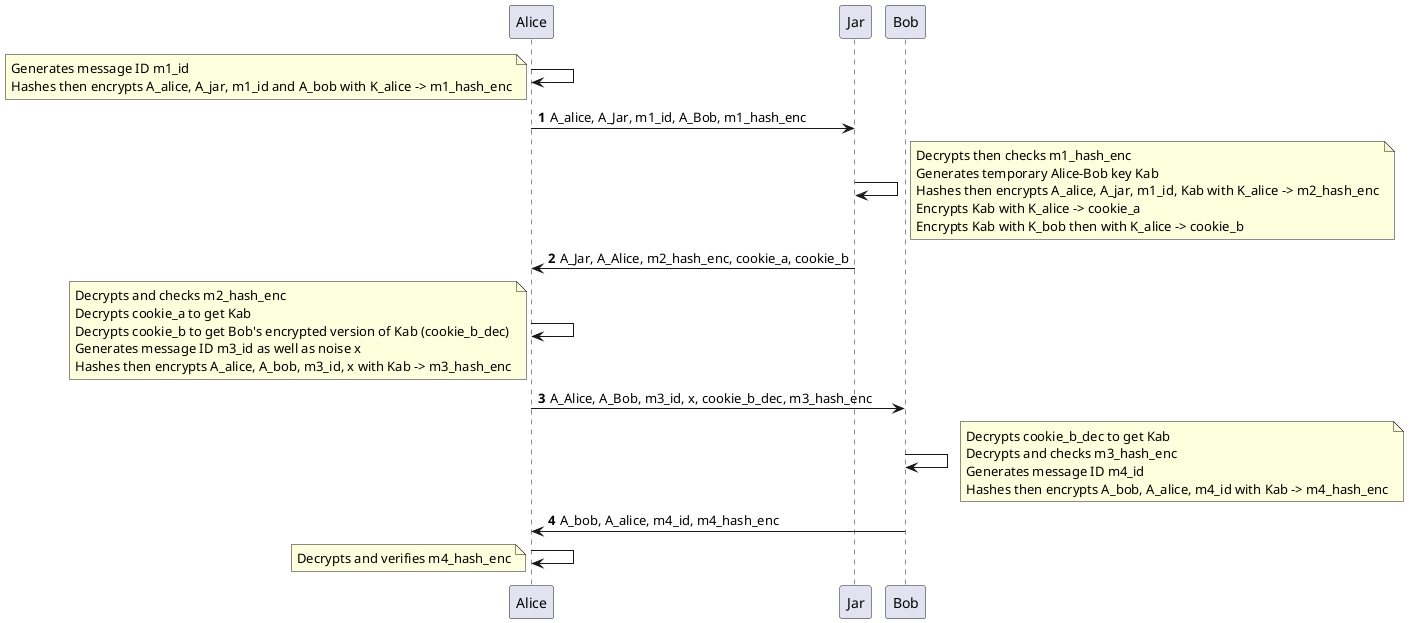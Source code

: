 @startuml

Alice -> Alice
note left
    Generates message ID m1_id
    Hashes then encrypts A_alice, A_jar, m1_id and A_bob with K_alice -> m1_hash_enc
end note

autonumber 1
Alice -> Jar: A_alice, A_Jar, m1_id, A_Bob, m1_hash_enc
autonumber stop

Jar -> Jar
note right
    Decrypts then checks m1_hash_enc
    Generates temporary Alice-Bob key Kab
    Hashes then encrypts A_alice, A_jar, m1_id, Kab with K_alice -> m2_hash_enc
    Encrypts Kab with K_alice -> cookie_a
    Encrypts Kab with K_bob then with K_alice -> cookie_b
end note

autonumber resume
Jar -> Alice: A_Jar, A_Alice, m2_hash_enc, cookie_a, cookie_b
autonumber stop

Alice -> Alice
note left
    Decrypts and checks m2_hash_enc
    Decrypts cookie_a to get Kab
    Decrypts cookie_b to get Bob's encrypted version of Kab (cookie_b_dec)
    Generates message ID m3_id as well as noise x
    Hashes then encrypts A_alice, A_bob, m3_id, x with Kab -> m3_hash_enc
end note

autonumber resume
Alice -> Bob: A_Alice, A_Bob, m3_id, x, cookie_b_dec, m3_hash_enc
autonumber stop

Bob -> Bob
note right
    Decrypts cookie_b_dec to get Kab
    Decrypts and checks m3_hash_enc
    Generates message ID m4_id
    Hashes then encrypts A_bob, A_alice, m4_id with Kab -> m4_hash_enc
end note

autonumber resume
Bob -> Alice: A_bob, A_alice, m4_id, m4_hash_enc
autonumber stop

Alice -> Alice
note left
    Decrypts and verifies m4_hash_enc
end note

@enduml
